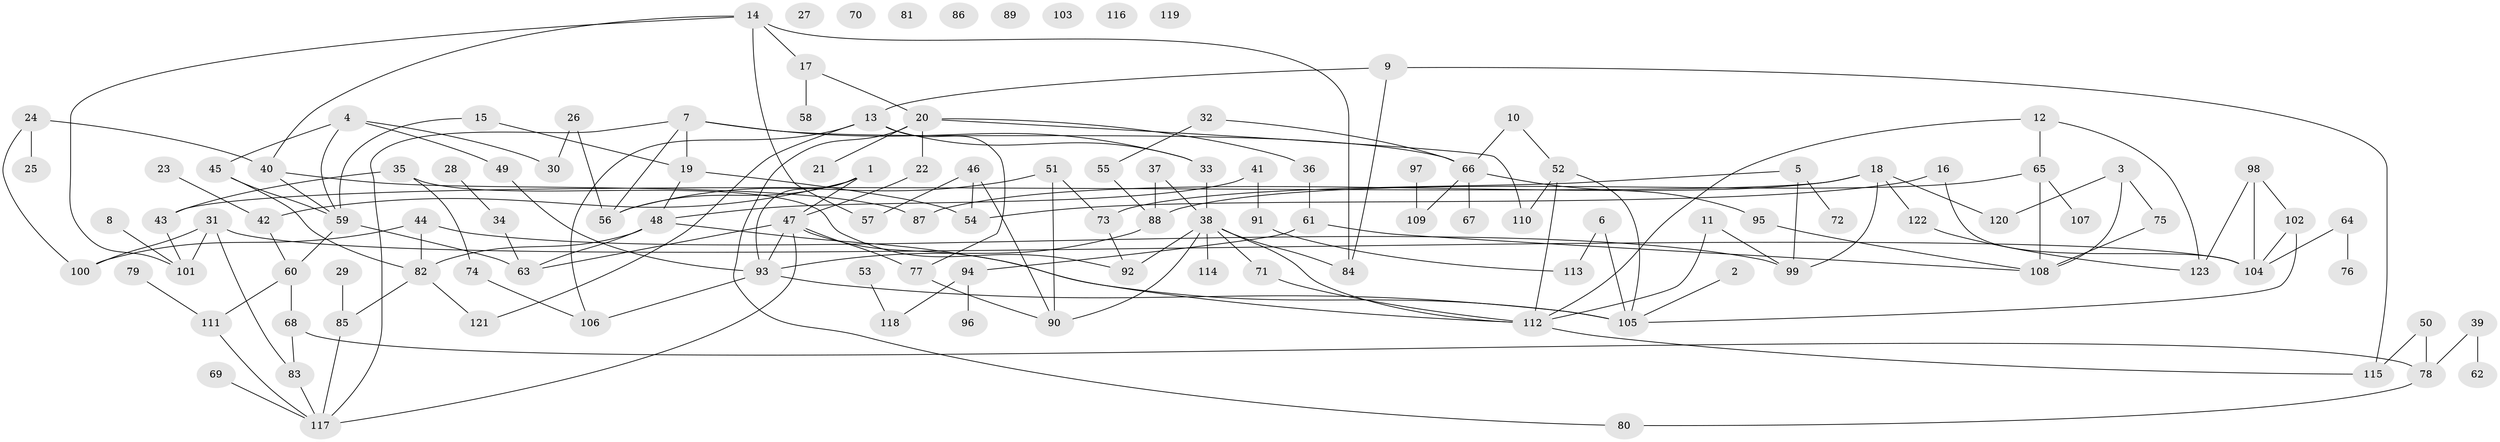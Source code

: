 // coarse degree distribution, {10: 0.018867924528301886, 1: 0.22641509433962265, 2: 0.16981132075471697, 11: 0.018867924528301886, 4: 0.03773584905660377, 6: 0.03773584905660377, 8: 0.09433962264150944, 7: 0.05660377358490566, 5: 0.11320754716981132, 0: 0.1509433962264151, 3: 0.05660377358490566, 9: 0.018867924528301886}
// Generated by graph-tools (version 1.1) at 2025/16/03/04/25 18:16:38]
// undirected, 123 vertices, 168 edges
graph export_dot {
graph [start="1"]
  node [color=gray90,style=filled];
  1;
  2;
  3;
  4;
  5;
  6;
  7;
  8;
  9;
  10;
  11;
  12;
  13;
  14;
  15;
  16;
  17;
  18;
  19;
  20;
  21;
  22;
  23;
  24;
  25;
  26;
  27;
  28;
  29;
  30;
  31;
  32;
  33;
  34;
  35;
  36;
  37;
  38;
  39;
  40;
  41;
  42;
  43;
  44;
  45;
  46;
  47;
  48;
  49;
  50;
  51;
  52;
  53;
  54;
  55;
  56;
  57;
  58;
  59;
  60;
  61;
  62;
  63;
  64;
  65;
  66;
  67;
  68;
  69;
  70;
  71;
  72;
  73;
  74;
  75;
  76;
  77;
  78;
  79;
  80;
  81;
  82;
  83;
  84;
  85;
  86;
  87;
  88;
  89;
  90;
  91;
  92;
  93;
  94;
  95;
  96;
  97;
  98;
  99;
  100;
  101;
  102;
  103;
  104;
  105;
  106;
  107;
  108;
  109;
  110;
  111;
  112;
  113;
  114;
  115;
  116;
  117;
  118;
  119;
  120;
  121;
  122;
  123;
  1 -- 42;
  1 -- 47;
  1 -- 56;
  1 -- 93;
  2 -- 105;
  3 -- 75;
  3 -- 108;
  3 -- 120;
  4 -- 30;
  4 -- 45;
  4 -- 49;
  4 -- 59;
  5 -- 72;
  5 -- 73;
  5 -- 99;
  6 -- 105;
  6 -- 113;
  7 -- 19;
  7 -- 33;
  7 -- 56;
  7 -- 66;
  7 -- 117;
  8 -- 101;
  9 -- 13;
  9 -- 84;
  9 -- 115;
  10 -- 52;
  10 -- 66;
  11 -- 99;
  11 -- 112;
  12 -- 65;
  12 -- 112;
  12 -- 123;
  13 -- 33;
  13 -- 77;
  13 -- 106;
  13 -- 121;
  14 -- 17;
  14 -- 40;
  14 -- 57;
  14 -- 84;
  14 -- 101;
  15 -- 19;
  15 -- 59;
  16 -- 54;
  16 -- 104;
  17 -- 20;
  17 -- 58;
  18 -- 43;
  18 -- 87;
  18 -- 99;
  18 -- 120;
  18 -- 122;
  19 -- 48;
  19 -- 54;
  20 -- 21;
  20 -- 22;
  20 -- 36;
  20 -- 80;
  20 -- 110;
  22 -- 47;
  23 -- 42;
  24 -- 25;
  24 -- 40;
  24 -- 100;
  26 -- 30;
  26 -- 56;
  28 -- 34;
  29 -- 85;
  31 -- 83;
  31 -- 100;
  31 -- 101;
  31 -- 104;
  32 -- 55;
  32 -- 66;
  33 -- 38;
  34 -- 63;
  35 -- 43;
  35 -- 74;
  35 -- 92;
  36 -- 61;
  37 -- 38;
  37 -- 88;
  38 -- 71;
  38 -- 84;
  38 -- 90;
  38 -- 92;
  38 -- 112;
  38 -- 114;
  39 -- 62;
  39 -- 78;
  40 -- 59;
  40 -- 87;
  41 -- 48;
  41 -- 91;
  42 -- 60;
  43 -- 101;
  44 -- 82;
  44 -- 99;
  44 -- 100;
  45 -- 59;
  45 -- 82;
  46 -- 54;
  46 -- 57;
  46 -- 90;
  47 -- 63;
  47 -- 77;
  47 -- 93;
  47 -- 112;
  47 -- 117;
  48 -- 63;
  48 -- 82;
  48 -- 105;
  49 -- 93;
  50 -- 78;
  50 -- 115;
  51 -- 56;
  51 -- 73;
  51 -- 90;
  52 -- 105;
  52 -- 110;
  52 -- 112;
  53 -- 118;
  55 -- 88;
  59 -- 60;
  59 -- 63;
  60 -- 68;
  60 -- 111;
  61 -- 94;
  61 -- 108;
  64 -- 76;
  64 -- 104;
  65 -- 88;
  65 -- 107;
  65 -- 108;
  66 -- 67;
  66 -- 95;
  66 -- 109;
  68 -- 78;
  68 -- 83;
  69 -- 117;
  71 -- 112;
  73 -- 92;
  74 -- 106;
  75 -- 108;
  77 -- 90;
  78 -- 80;
  79 -- 111;
  82 -- 85;
  82 -- 121;
  83 -- 117;
  85 -- 117;
  88 -- 93;
  91 -- 113;
  93 -- 105;
  93 -- 106;
  94 -- 96;
  94 -- 118;
  95 -- 108;
  97 -- 109;
  98 -- 102;
  98 -- 104;
  98 -- 123;
  102 -- 104;
  102 -- 105;
  111 -- 117;
  112 -- 115;
  122 -- 123;
}
